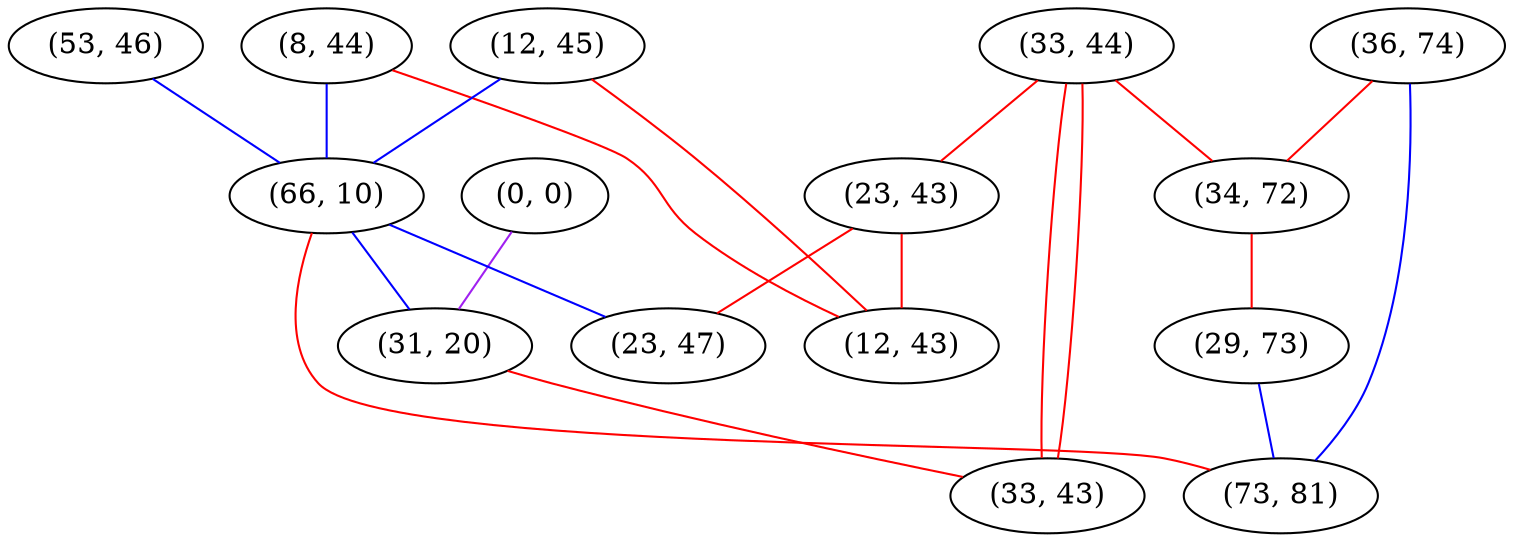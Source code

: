 graph "" {
"(53, 46)";
"(36, 74)";
"(0, 0)";
"(33, 44)";
"(8, 44)";
"(12, 45)";
"(23, 43)";
"(66, 10)";
"(23, 47)";
"(12, 43)";
"(34, 72)";
"(31, 20)";
"(33, 43)";
"(29, 73)";
"(73, 81)";
"(53, 46)" -- "(66, 10)"  [color=blue, key=0, weight=3];
"(36, 74)" -- "(34, 72)"  [color=red, key=0, weight=1];
"(36, 74)" -- "(73, 81)"  [color=blue, key=0, weight=3];
"(0, 0)" -- "(31, 20)"  [color=purple, key=0, weight=4];
"(33, 44)" -- "(23, 43)"  [color=red, key=0, weight=1];
"(33, 44)" -- "(33, 43)"  [color=red, key=0, weight=1];
"(33, 44)" -- "(33, 43)"  [color=red, key=1, weight=1];
"(33, 44)" -- "(34, 72)"  [color=red, key=0, weight=1];
"(8, 44)" -- "(12, 43)"  [color=red, key=0, weight=1];
"(8, 44)" -- "(66, 10)"  [color=blue, key=0, weight=3];
"(12, 45)" -- "(12, 43)"  [color=red, key=0, weight=1];
"(12, 45)" -- "(66, 10)"  [color=blue, key=0, weight=3];
"(23, 43)" -- "(23, 47)"  [color=red, key=0, weight=1];
"(23, 43)" -- "(12, 43)"  [color=red, key=0, weight=1];
"(66, 10)" -- "(23, 47)"  [color=blue, key=0, weight=3];
"(66, 10)" -- "(31, 20)"  [color=blue, key=0, weight=3];
"(66, 10)" -- "(73, 81)"  [color=red, key=0, weight=1];
"(34, 72)" -- "(29, 73)"  [color=red, key=0, weight=1];
"(31, 20)" -- "(33, 43)"  [color=red, key=0, weight=1];
"(29, 73)" -- "(73, 81)"  [color=blue, key=0, weight=3];
}

